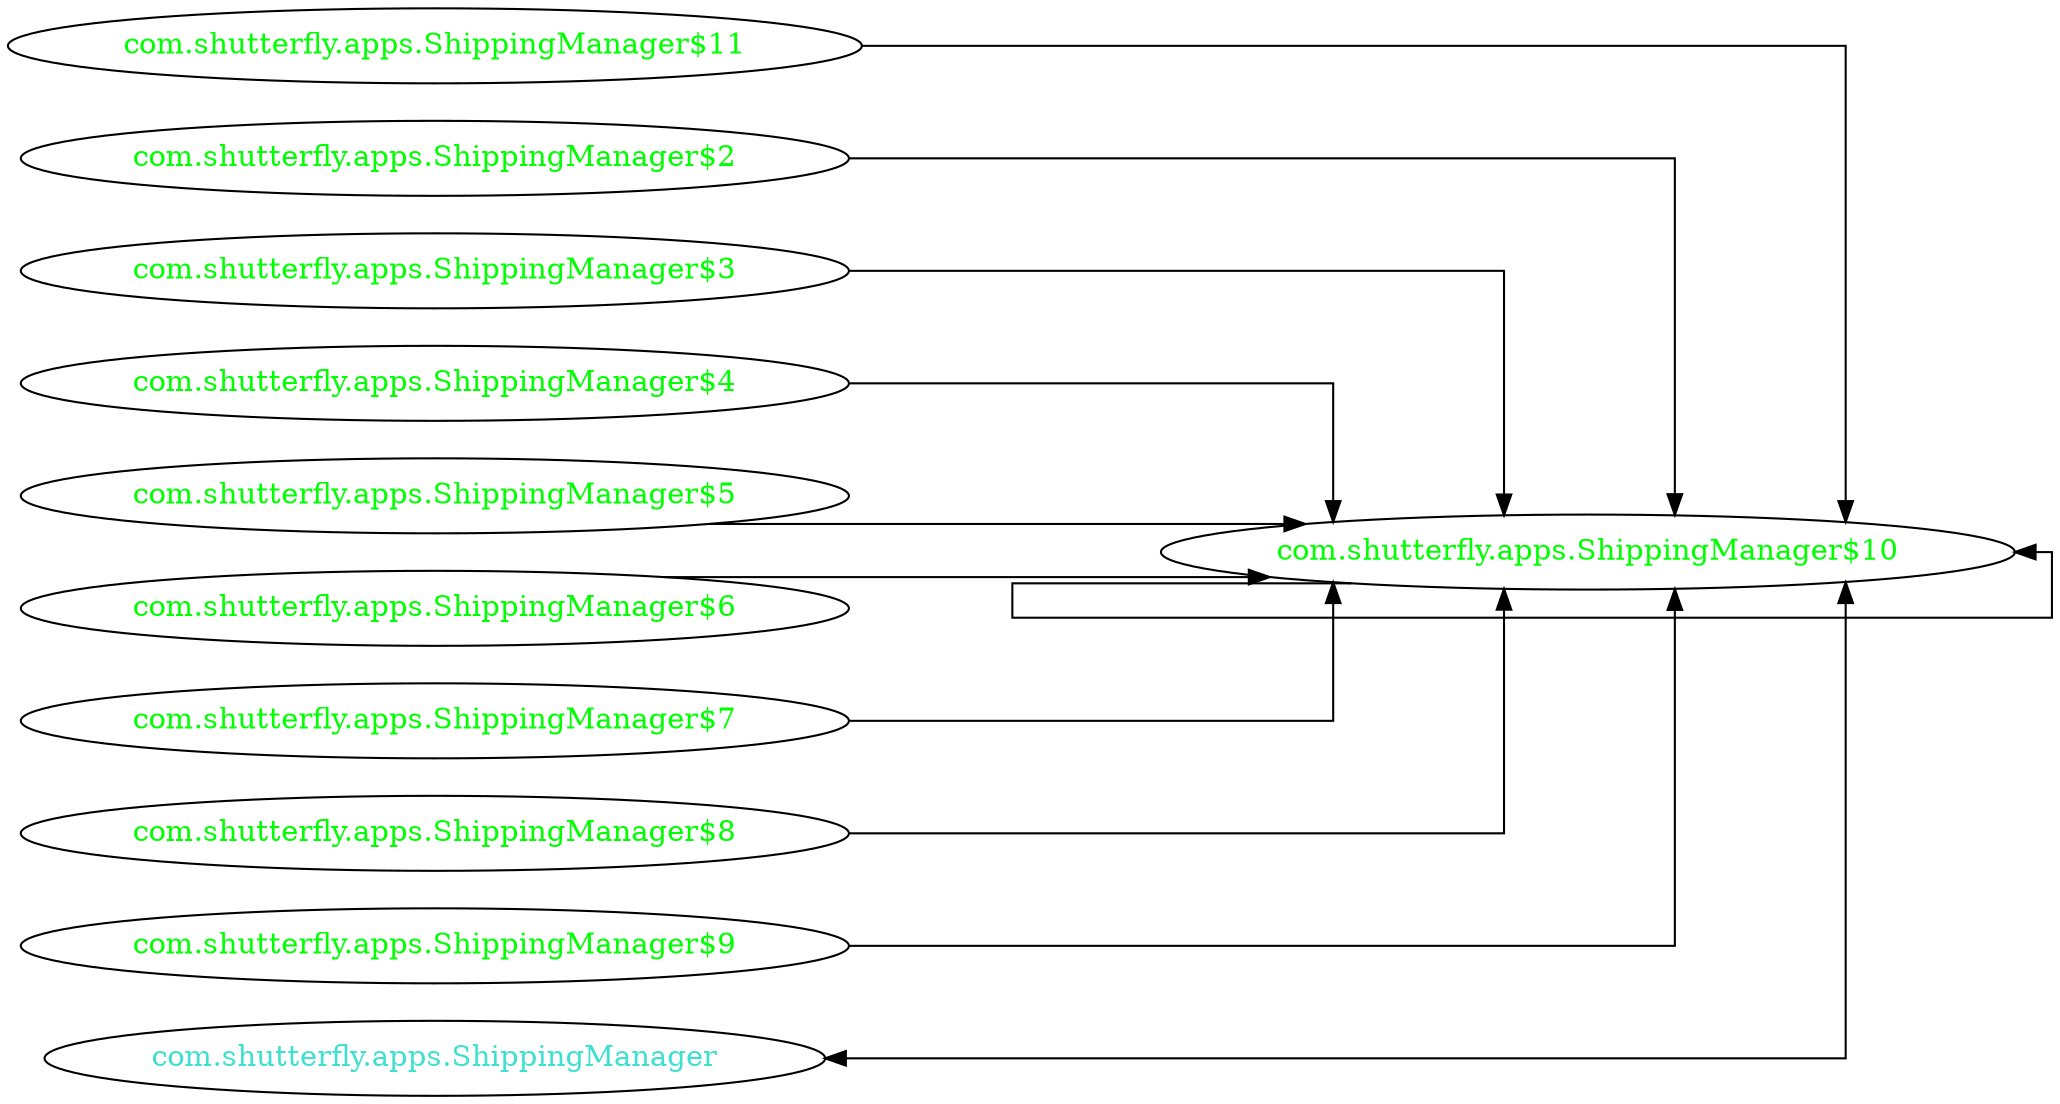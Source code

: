 digraph dependencyGraph {
 concentrate=true;
 ranksep="2.0";
 rankdir="LR"; 
 splines="ortho";
"com.shutterfly.apps.ShippingManager$10" [fontcolor="red"];
"com.shutterfly.apps.ShippingManager$10" [ fontcolor="green" ];
"com.shutterfly.apps.ShippingManager$10"->"com.shutterfly.apps.ShippingManager$10";
"com.shutterfly.apps.ShippingManager$11" [ fontcolor="green" ];
"com.shutterfly.apps.ShippingManager$11"->"com.shutterfly.apps.ShippingManager$10";
"com.shutterfly.apps.ShippingManager$2" [ fontcolor="green" ];
"com.shutterfly.apps.ShippingManager$2"->"com.shutterfly.apps.ShippingManager$10";
"com.shutterfly.apps.ShippingManager$3" [ fontcolor="green" ];
"com.shutterfly.apps.ShippingManager$3"->"com.shutterfly.apps.ShippingManager$10";
"com.shutterfly.apps.ShippingManager$4" [ fontcolor="green" ];
"com.shutterfly.apps.ShippingManager$4"->"com.shutterfly.apps.ShippingManager$10";
"com.shutterfly.apps.ShippingManager$5" [ fontcolor="green" ];
"com.shutterfly.apps.ShippingManager$5"->"com.shutterfly.apps.ShippingManager$10";
"com.shutterfly.apps.ShippingManager$6" [ fontcolor="green" ];
"com.shutterfly.apps.ShippingManager$6"->"com.shutterfly.apps.ShippingManager$10";
"com.shutterfly.apps.ShippingManager$7" [ fontcolor="green" ];
"com.shutterfly.apps.ShippingManager$7"->"com.shutterfly.apps.ShippingManager$10";
"com.shutterfly.apps.ShippingManager$8" [ fontcolor="green" ];
"com.shutterfly.apps.ShippingManager$8"->"com.shutterfly.apps.ShippingManager$10";
"com.shutterfly.apps.ShippingManager$9" [ fontcolor="green" ];
"com.shutterfly.apps.ShippingManager$9"->"com.shutterfly.apps.ShippingManager$10";
"com.shutterfly.apps.ShippingManager" [ fontcolor="turquoise" ];
"com.shutterfly.apps.ShippingManager"->"com.shutterfly.apps.ShippingManager$10" [dir=both];
}